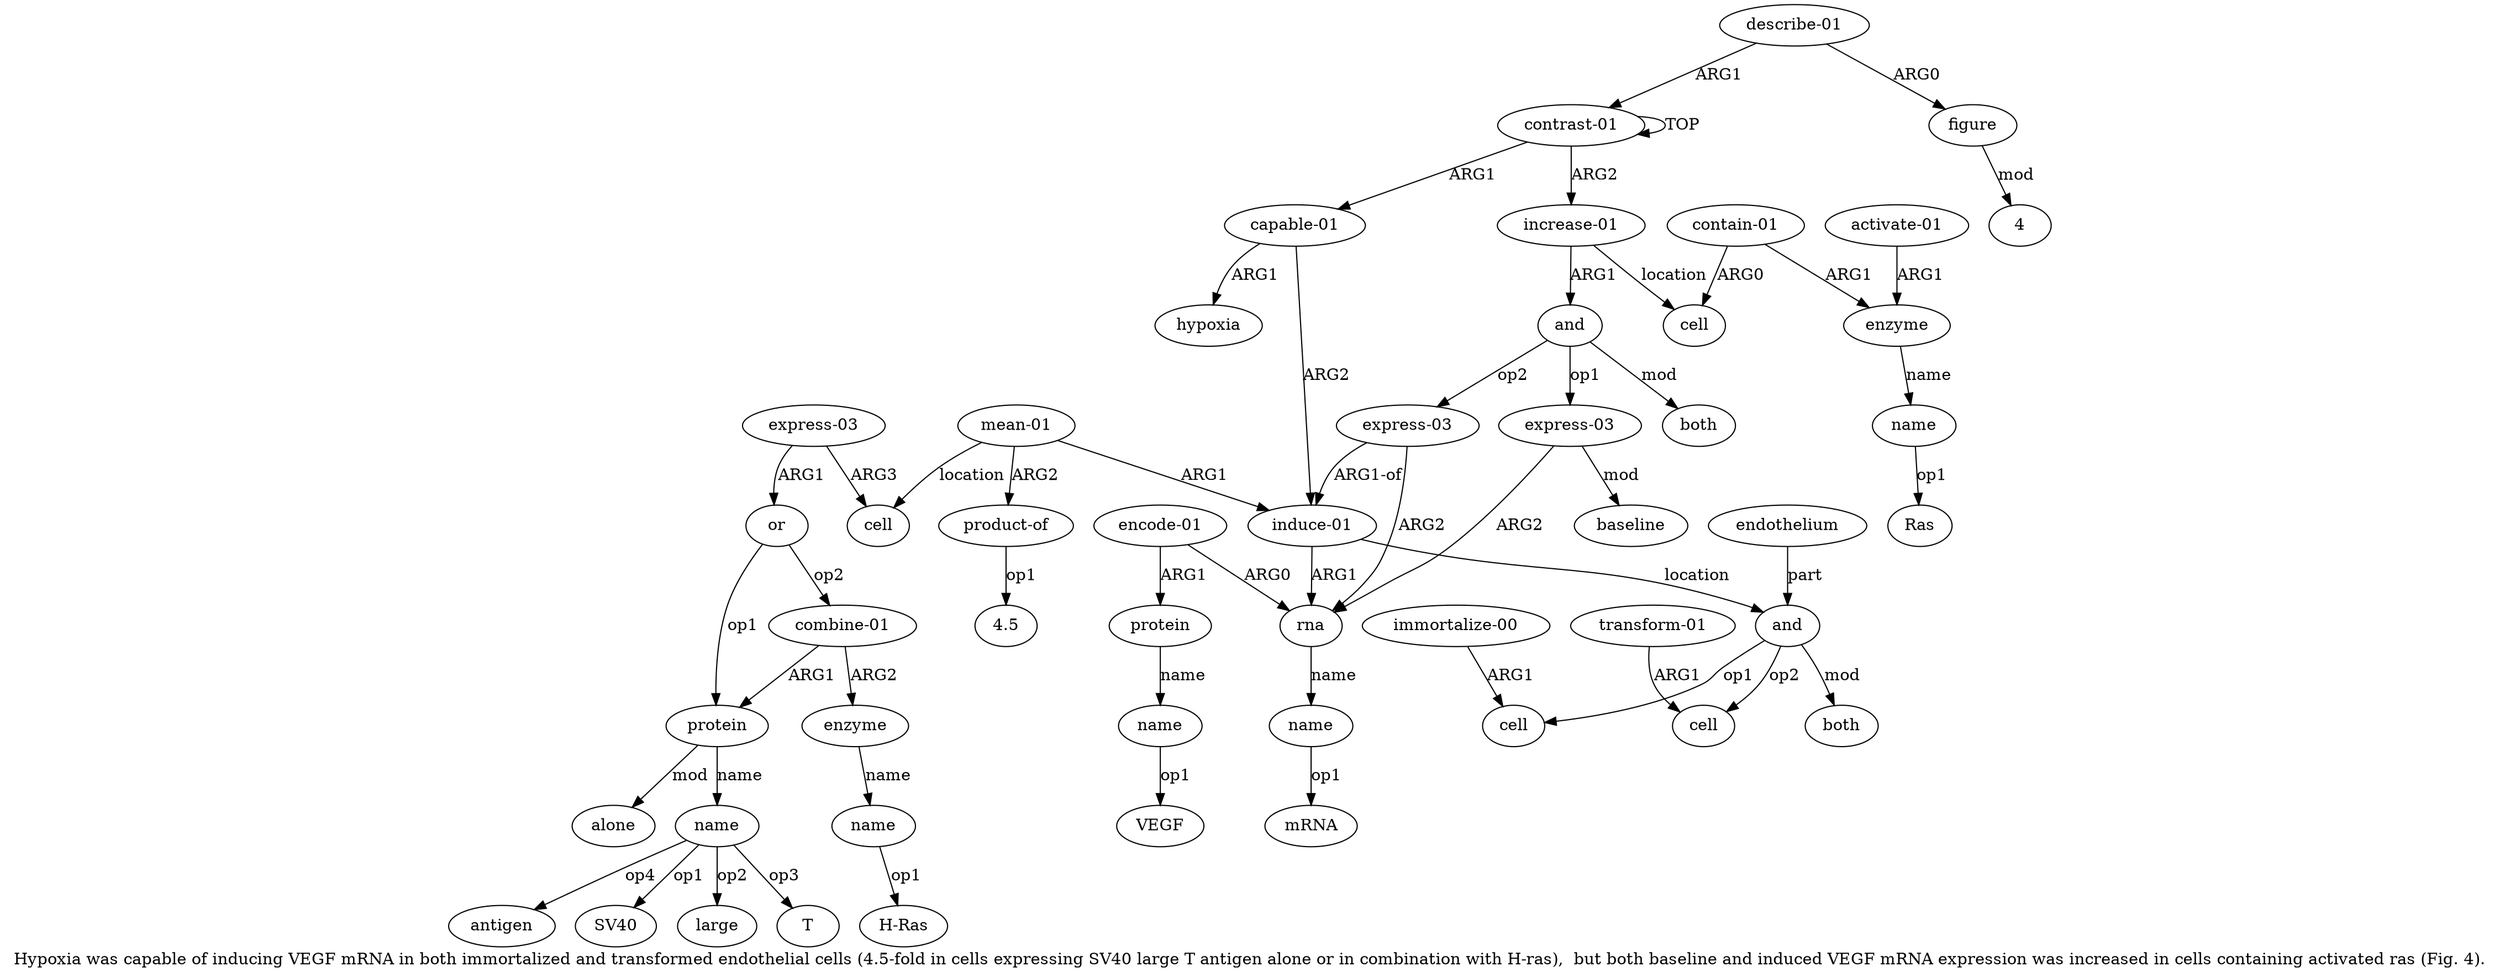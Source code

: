 digraph  {
	graph [label="Hypoxia was capable of inducing VEGF mRNA in both immortalized and transformed endothelial cells (4.5-fold in cells expressing SV40 \
large T antigen alone or in combination with H-ras),  but both baseline and induced VEGF mRNA expression was increased in cells \
containing activated ras (Fig. 4)."];
	node [label="\N"];
	a20	 [color=black,
		gold_ind=20,
		gold_label=or,
		label=or,
		test_ind=20,
		test_label=or];
	a21	 [color=black,
		gold_ind=21,
		gold_label=protein,
		label=protein,
		test_ind=21,
		test_label=protein];
	a20 -> a21 [key=0,
	color=black,
	gold_label=op1,
	label=op1,
	test_label=op1];
a24 [color=black,
	gold_ind=24,
	gold_label="combine-01",
	label="combine-01",
	test_ind=24,
	test_label="combine-01"];
a20 -> a24 [key=0,
color=black,
gold_label=op2,
label=op2,
test_label=op2];
a22 [color=black,
gold_ind=22,
gold_label=name,
label=name,
test_ind=22,
test_label=name];
a21 -> a22 [key=0,
color=black,
gold_label=name,
label=name,
test_label=name];
a23 [color=black,
gold_ind=23,
gold_label=alone,
label=alone,
test_ind=23,
test_label=alone];
a21 -> a23 [key=0,
color=black,
gold_label=mod,
label=mod,
test_label=mod];
"a22 SV40" [color=black,
gold_ind=-1,
gold_label=SV40,
label=SV40,
test_ind=-1,
test_label=SV40];
a22 -> "a22 SV40" [key=0,
color=black,
gold_label=op1,
label=op1,
test_label=op1];
"a22 large" [color=black,
gold_ind=-1,
gold_label=large,
label=large,
test_ind=-1,
test_label=large];
a22 -> "a22 large" [key=0,
color=black,
gold_label=op2,
label=op2,
test_label=op2];
"a22 T" [color=black,
gold_ind=-1,
gold_label=T,
label=T,
test_ind=-1,
test_label=T];
a22 -> "a22 T" [key=0,
color=black,
gold_label=op3,
label=op3,
test_label=op3];
"a22 antigen" [color=black,
gold_ind=-1,
gold_label=antigen,
label=antigen,
test_ind=-1,
test_label=antigen];
a22 -> "a22 antigen" [key=0,
color=black,
gold_label=op4,
label=op4,
test_label=op4];
a24 -> a21 [key=0,
color=black,
gold_label=ARG1,
label=ARG1,
test_label=ARG1];
a25 [color=black,
gold_ind=25,
gold_label=enzyme,
label=enzyme,
test_ind=25,
test_label=enzyme];
a24 -> a25 [key=0,
color=black,
gold_label=ARG2,
label=ARG2,
test_label=ARG2];
a26 [color=black,
gold_ind=26,
gold_label=name,
label=name,
test_ind=26,
test_label=name];
a25 -> a26 [key=0,
color=black,
gold_label=name,
label=name,
test_label=name];
"a26 H-Ras" [color=black,
gold_ind=-1,
gold_label="H-Ras",
label="H-Ras",
test_ind=-1,
test_label="H-Ras"];
a26 -> "a26 H-Ras" [key=0,
color=black,
gold_label=op1,
label=op1,
test_label=op1];
a27 [color=black,
gold_ind=27,
gold_label="increase-01",
label="increase-01",
test_ind=27,
test_label="increase-01"];
a28 [color=black,
gold_ind=28,
gold_label=and,
label=and,
test_ind=28,
test_label=and];
a27 -> a28 [key=0,
color=black,
gold_label=ARG1,
label=ARG1,
test_label=ARG1];
a33 [color=black,
gold_ind=33,
gold_label=cell,
label=cell,
test_ind=33,
test_label=cell];
a27 -> a33 [key=0,
color=black,
gold_label=location,
label=location,
test_label=location];
a29 [color=black,
gold_ind=29,
gold_label="express-03",
label="express-03",
test_ind=29,
test_label="express-03"];
a28 -> a29 [key=0,
color=black,
gold_label=op1,
label=op1,
test_label=op1];
a31 [color=black,
gold_ind=31,
gold_label="express-03",
label="express-03",
test_ind=31,
test_label="express-03"];
a28 -> a31 [key=0,
color=black,
gold_label=op2,
label=op2,
test_label=op2];
a32 [color=black,
gold_ind=32,
gold_label=both,
label=both,
test_ind=32,
test_label=both];
a28 -> a32 [key=0,
color=black,
gold_label=mod,
label=mod,
test_label=mod];
a30 [color=black,
gold_ind=30,
gold_label=baseline,
label=baseline,
test_ind=30,
test_label=baseline];
a29 -> a30 [key=0,
color=black,
gold_label=mod,
label=mod,
test_label=mod];
a4 [color=black,
gold_ind=4,
gold_label=rna,
label=rna,
test_ind=4,
test_label=rna];
a29 -> a4 [key=0,
color=black,
gold_label=ARG2,
label=ARG2,
test_label=ARG2];
"a39 4" [color=black,
gold_ind=-1,
gold_label=4,
label=4,
test_ind=-1,
test_label=4];
a3 [color=black,
gold_ind=3,
gold_label="induce-01",
label="induce-01",
test_ind=3,
test_label="induce-01"];
a31 -> a3 [key=0,
color=black,
gold_label="ARG1-of",
label="ARG1-of",
test_label="ARG1-of"];
a31 -> a4 [key=0,
color=black,
gold_label=ARG2,
label=ARG2,
test_label=ARG2];
"a17 4.5" [color=black,
gold_ind=-1,
gold_label=4.5,
label=4.5,
test_ind=-1,
test_label=4.5];
a37 [color=black,
gold_ind=37,
gold_label="activate-01",
label="activate-01",
test_ind=37,
test_label="activate-01"];
a35 [color=black,
gold_ind=35,
gold_label=enzyme,
label=enzyme,
test_ind=35,
test_label=enzyme];
a37 -> a35 [key=0,
color=black,
gold_label=ARG1,
label=ARG1,
test_label=ARG1];
a36 [color=black,
gold_ind=36,
gold_label=name,
label=name,
test_ind=36,
test_label=name];
"a36 Ras" [color=black,
gold_ind=-1,
gold_label=Ras,
label=Ras,
test_ind=-1,
test_label=Ras];
a36 -> "a36 Ras" [key=0,
color=black,
gold_label=op1,
label=op1,
test_label=op1];
a35 -> a36 [key=0,
color=black,
gold_label=name,
label=name,
test_label=name];
a34 [color=black,
gold_ind=34,
gold_label="contain-01",
label="contain-01",
test_ind=34,
test_label="contain-01"];
a34 -> a33 [key=0,
color=black,
gold_label=ARG0,
label=ARG0,
test_label=ARG0];
a34 -> a35 [key=0,
color=black,
gold_label=ARG1,
label=ARG1,
test_label=ARG1];
"a5 mRNA" [color=black,
gold_ind=-1,
gold_label=mRNA,
label=mRNA,
test_ind=-1,
test_label=mRNA];
"a8 VEGF" [color=black,
gold_ind=-1,
gold_label=VEGF,
label=VEGF,
test_ind=-1,
test_label=VEGF];
a15 [color=black,
gold_ind=15,
gold_label=both,
label=both,
test_ind=15,
test_label=both];
a14 [color=black,
gold_ind=14,
gold_label=endothelium,
label=endothelium,
test_ind=14,
test_label=endothelium];
a9 [color=black,
gold_ind=9,
gold_label=and,
label=and,
test_ind=9,
test_label=and];
a14 -> a9 [key=0,
color=black,
gold_label=part,
label=part,
test_label=part];
a17 [color=black,
gold_ind=17,
gold_label="product-of",
label="product-of",
test_ind=17,
test_label="product-of"];
a17 -> "a17 4.5" [key=0,
color=black,
gold_label=op1,
label=op1,
test_label=op1];
a16 [color=black,
gold_ind=16,
gold_label="mean-01",
label="mean-01",
test_ind=16,
test_label="mean-01"];
a16 -> a17 [key=0,
color=black,
gold_label=ARG2,
label=ARG2,
test_label=ARG2];
a18 [color=black,
gold_ind=18,
gold_label=cell,
label=cell,
test_ind=18,
test_label=cell];
a16 -> a18 [key=0,
color=black,
gold_label=location,
label=location,
test_label=location];
a16 -> a3 [key=0,
color=black,
gold_label=ARG1,
label=ARG1,
test_label=ARG1];
a11 [color=black,
gold_ind=11,
gold_label="immortalize-00",
label="immortalize-00",
test_ind=11,
test_label="immortalize-00"];
a10 [color=black,
gold_ind=10,
gold_label=cell,
label=cell,
test_ind=10,
test_label=cell];
a11 -> a10 [key=0,
color=black,
gold_label=ARG1,
label=ARG1,
test_label=ARG1];
a13 [color=black,
gold_ind=13,
gold_label="transform-01",
label="transform-01",
test_ind=13,
test_label="transform-01"];
a12 [color=black,
gold_ind=12,
gold_label=cell,
label=cell,
test_ind=12,
test_label=cell];
a13 -> a12 [key=0,
color=black,
gold_label=ARG1,
label=ARG1,
test_label=ARG1];
a39 [color=black,
gold_ind=39,
gold_label=figure,
label=figure,
test_ind=39,
test_label=figure];
a39 -> "a39 4" [key=0,
color=black,
gold_label=mod,
label=mod,
test_label=mod];
a38 [color=black,
gold_ind=38,
gold_label="describe-01",
label="describe-01",
test_ind=38,
test_label="describe-01"];
a38 -> a39 [key=0,
color=black,
gold_label=ARG0,
label=ARG0,
test_label=ARG0];
a0 [color=black,
gold_ind=0,
gold_label="contrast-01",
label="contrast-01",
test_ind=0,
test_label="contrast-01"];
a38 -> a0 [key=0,
color=black,
gold_label=ARG1,
label=ARG1,
test_label=ARG1];
a19 [color=black,
gold_ind=19,
gold_label="express-03",
label="express-03",
test_ind=19,
test_label="express-03"];
a19 -> a20 [key=0,
color=black,
gold_label=ARG1,
label=ARG1,
test_label=ARG1];
a19 -> a18 [key=0,
color=black,
gold_label=ARG3,
label=ARG3,
test_label=ARG3];
a1 [color=black,
gold_ind=1,
gold_label="capable-01",
label="capable-01",
test_ind=1,
test_label="capable-01"];
a1 -> a3 [key=0,
color=black,
gold_label=ARG2,
label=ARG2,
test_label=ARG2];
a2 [color=black,
gold_ind=2,
gold_label=hypoxia,
label=hypoxia,
test_ind=2,
test_label=hypoxia];
a1 -> a2 [key=0,
color=black,
gold_label=ARG1,
label=ARG1,
test_label=ARG1];
a0 -> a27 [key=0,
color=black,
gold_label=ARG2,
label=ARG2,
test_label=ARG2];
a0 -> a1 [key=0,
color=black,
gold_label=ARG1,
label=ARG1,
test_label=ARG1];
a0 -> a0 [key=0,
color=black,
gold_label=TOP,
label=TOP,
test_label=TOP];
a3 -> a4 [key=0,
color=black,
gold_label=ARG1,
label=ARG1,
test_label=ARG1];
a3 -> a9 [key=0,
color=black,
gold_label=location,
label=location,
test_label=location];
a5 [color=black,
gold_ind=5,
gold_label=name,
label=name,
test_ind=5,
test_label=name];
a5 -> "a5 mRNA" [key=0,
color=black,
gold_label=op1,
label=op1,
test_label=op1];
a4 -> a5 [key=0,
color=black,
gold_label=name,
label=name,
test_label=name];
a7 [color=black,
gold_ind=7,
gold_label=protein,
label=protein,
test_ind=7,
test_label=protein];
a8 [color=black,
gold_ind=8,
gold_label=name,
label=name,
test_ind=8,
test_label=name];
a7 -> a8 [key=0,
color=black,
gold_label=name,
label=name,
test_label=name];
a6 [color=black,
gold_ind=6,
gold_label="encode-01",
label="encode-01",
test_ind=6,
test_label="encode-01"];
a6 -> a4 [key=0,
color=black,
gold_label=ARG0,
label=ARG0,
test_label=ARG0];
a6 -> a7 [key=0,
color=black,
gold_label=ARG1,
label=ARG1,
test_label=ARG1];
a9 -> a15 [key=0,
color=black,
gold_label=mod,
label=mod,
test_label=mod];
a9 -> a10 [key=0,
color=black,
gold_label=op1,
label=op1,
test_label=op1];
a9 -> a12 [key=0,
color=black,
gold_label=op2,
label=op2,
test_label=op2];
a8 -> "a8 VEGF" [key=0,
color=black,
gold_label=op1,
label=op1,
test_label=op1];
}
